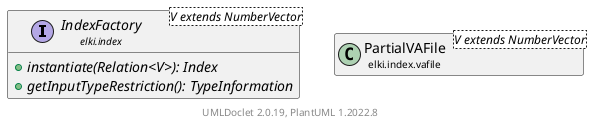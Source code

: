 @startuml
    remove .*\.(Instance|Par|Parameterizer|Factory)$
    set namespaceSeparator none
    hide empty fields
    hide empty methods

    class "<size:14>PartialVAFile.Factory\n<size:10>elki.index.vafile" as elki.index.vafile.PartialVAFile.Factory<V extends NumberVector> [[PartialVAFile.Factory.html]] {
        {static} +PARTITIONS_ID: OptionID
        ~pagesize: int
        ~numpart: int
        +Factory(int, int)
        +instantiate(Relation<V extends NumberVector>): PartialVAFile<V extends NumberVector>
        +getInputTypeRestriction(): TypeInformation
    }

    interface "<size:14>IndexFactory\n<size:10>elki.index" as elki.index.IndexFactory<V extends NumberVector> [[../IndexFactory.html]] {
        {abstract} +instantiate(Relation<V>): Index
        {abstract} +getInputTypeRestriction(): TypeInformation
    }
    class "<size:14>PartialVAFile\n<size:10>elki.index.vafile" as elki.index.vafile.PartialVAFile<V extends NumberVector> [[PartialVAFile.html]]
    class "<size:14>PartialVAFile.Factory.Par\n<size:10>elki.index.vafile" as elki.index.vafile.PartialVAFile.Factory.Par [[PartialVAFile.Factory.Par.html]]

    elki.index.IndexFactory <|.. elki.index.vafile.PartialVAFile.Factory
    elki.index.vafile.PartialVAFile +-- elki.index.vafile.PartialVAFile.Factory
    elki.index.vafile.PartialVAFile.Factory +-- elki.index.vafile.PartialVAFile.Factory.Par

    center footer UMLDoclet 2.0.19, PlantUML 1.2022.8
@enduml
